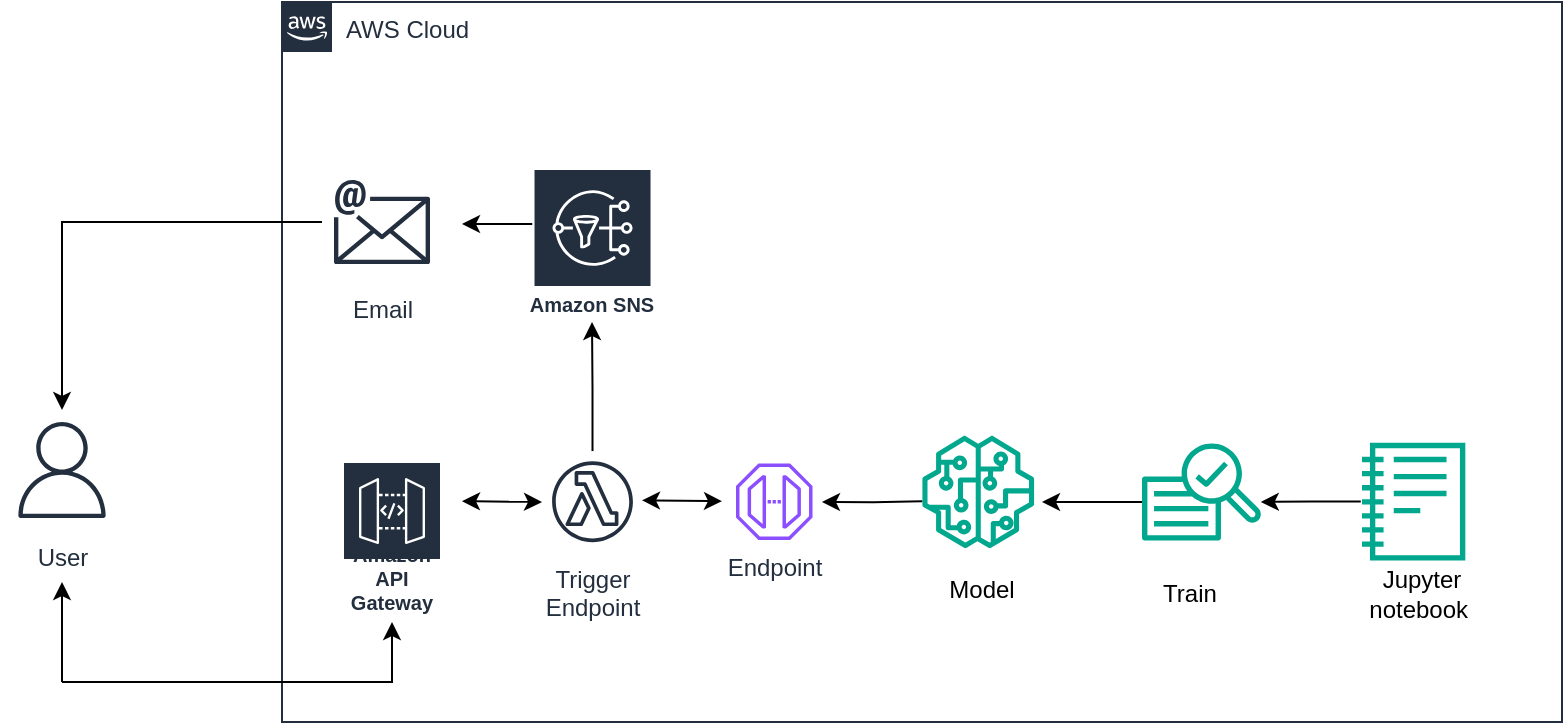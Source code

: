 <mxfile version="24.8.6">
  <diagram id="Ht1M8jgEwFfnCIfOTk4-" name="Page-1">
    <mxGraphModel dx="1149" dy="631" grid="1" gridSize="10" guides="1" tooltips="1" connect="1" arrows="1" fold="1" page="1" pageScale="1" pageWidth="1169" pageHeight="827" math="0" shadow="0">
      <root>
        <mxCell id="0" />
        <mxCell id="1" parent="0" />
        <mxCell id="UEzPUAAOIrF-is8g5C7q-74" value="AWS Cloud" style="points=[[0,0],[0.25,0],[0.5,0],[0.75,0],[1,0],[1,0.25],[1,0.5],[1,0.75],[1,1],[0.75,1],[0.5,1],[0.25,1],[0,1],[0,0.75],[0,0.5],[0,0.25]];outlineConnect=0;gradientColor=none;html=1;whiteSpace=wrap;fontSize=12;fontStyle=0;shape=mxgraph.aws4.group;grIcon=mxgraph.aws4.group_aws_cloud_alt;strokeColor=#232F3E;fillColor=none;verticalAlign=top;align=left;spacingLeft=30;fontColor=#232F3E;dashed=0;labelBackgroundColor=#ffffff;container=1;pointerEvents=0;collapsible=0;recursiveResize=0;" parent="1" vertex="1">
          <mxGeometry x="190" y="210" width="640" height="360" as="geometry" />
        </mxCell>
        <mxCell id="rGrs-xFU9-m97U80FOdN-2" value="Amazon API Gateway" style="sketch=0;outlineConnect=0;fontColor=#232F3E;gradientColor=none;strokeColor=#ffffff;fillColor=#232F3E;dashed=0;verticalLabelPosition=middle;verticalAlign=bottom;align=center;html=1;whiteSpace=wrap;fontSize=10;fontStyle=1;spacing=3;shape=mxgraph.aws4.productIcon;prIcon=mxgraph.aws4.api_gateway;" vertex="1" parent="UEzPUAAOIrF-is8g5C7q-74">
          <mxGeometry x="30" y="229.5" width="50" height="80.5" as="geometry" />
        </mxCell>
        <mxCell id="rGrs-xFU9-m97U80FOdN-25" value="" style="edgeStyle=orthogonalEdgeStyle;rounded=0;orthogonalLoop=1;jettySize=auto;html=1;" edge="1" parent="UEzPUAAOIrF-is8g5C7q-74">
          <mxGeometry relative="1" as="geometry">
            <mxPoint x="320.208" y="249.584" as="sourcePoint" />
            <mxPoint x="270" y="250" as="targetPoint" />
          </mxGeometry>
        </mxCell>
        <mxCell id="rGrs-xFU9-m97U80FOdN-6" value="" style="sketch=0;outlineConnect=0;fontColor=#232F3E;gradientColor=none;fillColor=#01A88D;strokeColor=none;dashed=0;verticalLabelPosition=bottom;verticalAlign=top;align=center;html=1;fontSize=12;fontStyle=0;aspect=fixed;pointerEvents=1;shape=mxgraph.aws4.sagemaker_model;" vertex="1" parent="UEzPUAAOIrF-is8g5C7q-74">
          <mxGeometry x="320" y="216.86" width="56.25" height="56.25" as="geometry" />
        </mxCell>
        <mxCell id="rGrs-xFU9-m97U80FOdN-24" value="" style="edgeStyle=orthogonalEdgeStyle;rounded=0;orthogonalLoop=1;jettySize=auto;html=1;" edge="1" parent="UEzPUAAOIrF-is8g5C7q-74" source="rGrs-xFU9-m97U80FOdN-7">
          <mxGeometry relative="1" as="geometry">
            <mxPoint x="380" y="250" as="targetPoint" />
            <Array as="points">
              <mxPoint x="403" y="250" />
              <mxPoint x="403" y="250" />
            </Array>
          </mxGeometry>
        </mxCell>
        <mxCell id="rGrs-xFU9-m97U80FOdN-7" value="" style="sketch=0;outlineConnect=0;fontColor=#232F3E;gradientColor=none;fillColor=#01A88D;strokeColor=none;dashed=0;verticalLabelPosition=bottom;verticalAlign=top;align=center;html=1;fontSize=12;fontStyle=0;aspect=fixed;pointerEvents=1;shape=mxgraph.aws4.sagemaker_train;" vertex="1" parent="UEzPUAAOIrF-is8g5C7q-74">
          <mxGeometry x="430" y="220.24" width="59.4" height="49.5" as="geometry" />
        </mxCell>
        <mxCell id="rGrs-xFU9-m97U80FOdN-23" value="" style="edgeStyle=orthogonalEdgeStyle;rounded=0;orthogonalLoop=1;jettySize=auto;html=1;" edge="1" parent="UEzPUAAOIrF-is8g5C7q-74">
          <mxGeometry relative="1" as="geometry">
            <mxPoint x="539.4" y="249.81" as="sourcePoint" />
            <mxPoint x="489.4" y="249.95" as="targetPoint" />
            <Array as="points">
              <mxPoint x="515" y="250.27" />
            </Array>
          </mxGeometry>
        </mxCell>
        <mxCell id="rGrs-xFU9-m97U80FOdN-8" value="" style="sketch=0;outlineConnect=0;fontColor=#232F3E;gradientColor=none;fillColor=#01A88D;strokeColor=none;dashed=0;verticalLabelPosition=bottom;verticalAlign=top;align=center;html=1;fontSize=12;fontStyle=0;aspect=fixed;pointerEvents=1;shape=mxgraph.aws4.sagemaker_notebook;" vertex="1" parent="UEzPUAAOIrF-is8g5C7q-74">
          <mxGeometry x="540" y="220.24" width="51.66" height="59.25" as="geometry" />
        </mxCell>
        <mxCell id="rGrs-xFU9-m97U80FOdN-36" value="" style="edgeStyle=orthogonalEdgeStyle;rounded=0;orthogonalLoop=1;jettySize=auto;html=1;" edge="1" parent="UEzPUAAOIrF-is8g5C7q-74">
          <mxGeometry relative="1" as="geometry">
            <mxPoint x="125.26" y="111" as="sourcePoint" />
            <mxPoint x="90" y="111" as="targetPoint" />
          </mxGeometry>
        </mxCell>
        <mxCell id="rGrs-xFU9-m97U80FOdN-9" value="Amazon SNS" style="sketch=0;outlineConnect=0;fontColor=#232F3E;gradientColor=none;strokeColor=#ffffff;fillColor=#232F3E;dashed=0;verticalLabelPosition=middle;verticalAlign=bottom;align=center;html=1;whiteSpace=wrap;fontSize=10;fontStyle=1;spacing=-5;shape=mxgraph.aws4.productIcon;prIcon=mxgraph.aws4.sns;" vertex="1" parent="UEzPUAAOIrF-is8g5C7q-74">
          <mxGeometry x="125.26" y="83" width="60" height="70" as="geometry" />
        </mxCell>
        <mxCell id="rGrs-xFU9-m97U80FOdN-10" value="Email" style="sketch=0;outlineConnect=0;fontColor=#232F3E;gradientColor=none;strokeColor=#232F3E;fillColor=#ffffff;dashed=0;verticalLabelPosition=bottom;verticalAlign=top;align=center;html=1;fontSize=12;fontStyle=0;aspect=fixed;shape=mxgraph.aws4.resourceIcon;resIcon=mxgraph.aws4.email;" vertex="1" parent="UEzPUAAOIrF-is8g5C7q-74">
          <mxGeometry x="20" y="80" width="60" height="60" as="geometry" />
        </mxCell>
        <mxCell id="rGrs-xFU9-m97U80FOdN-18" value="" style="endArrow=classic;startArrow=classic;html=1;rounded=0;" edge="1" parent="UEzPUAAOIrF-is8g5C7q-74">
          <mxGeometry width="50" height="50" relative="1" as="geometry">
            <mxPoint x="90" y="249.58" as="sourcePoint" />
            <mxPoint x="130" y="250" as="targetPoint" />
          </mxGeometry>
        </mxCell>
        <mxCell id="rGrs-xFU9-m97U80FOdN-34" value="" style="edgeStyle=orthogonalEdgeStyle;rounded=0;orthogonalLoop=1;jettySize=auto;html=1;" edge="1" parent="UEzPUAAOIrF-is8g5C7q-74" source="rGrs-xFU9-m97U80FOdN-19">
          <mxGeometry relative="1" as="geometry">
            <mxPoint x="155" y="160" as="targetPoint" />
          </mxGeometry>
        </mxCell>
        <mxCell id="rGrs-xFU9-m97U80FOdN-19" value="Trigger&lt;br&gt;Endpoint" style="sketch=0;outlineConnect=0;fontColor=#232F3E;gradientColor=none;strokeColor=#232F3E;fillColor=#ffffff;dashed=0;verticalLabelPosition=bottom;verticalAlign=top;align=center;html=1;fontSize=12;fontStyle=0;aspect=fixed;shape=mxgraph.aws4.resourceIcon;resIcon=mxgraph.aws4.lambda_function;" vertex="1" parent="UEzPUAAOIrF-is8g5C7q-74">
          <mxGeometry x="130" y="224.61" width="50.51" height="50.51" as="geometry" />
        </mxCell>
        <mxCell id="rGrs-xFU9-m97U80FOdN-26" value="Model" style="text;html=1;align=center;verticalAlign=middle;whiteSpace=wrap;rounded=0;" vertex="1" parent="UEzPUAAOIrF-is8g5C7q-74">
          <mxGeometry x="320" y="279.49" width="60" height="30" as="geometry" />
        </mxCell>
        <mxCell id="rGrs-xFU9-m97U80FOdN-27" value="Train" style="text;html=1;align=center;verticalAlign=middle;whiteSpace=wrap;rounded=0;" vertex="1" parent="UEzPUAAOIrF-is8g5C7q-74">
          <mxGeometry x="424.4" y="281.49" width="60" height="30" as="geometry" />
        </mxCell>
        <mxCell id="rGrs-xFU9-m97U80FOdN-28" value="Jupyter notebook&amp;nbsp;" style="text;html=1;align=center;verticalAlign=middle;whiteSpace=wrap;rounded=0;" vertex="1" parent="UEzPUAAOIrF-is8g5C7q-74">
          <mxGeometry x="540" y="281.49" width="60" height="30" as="geometry" />
        </mxCell>
        <mxCell id="rGrs-xFU9-m97U80FOdN-31" value="Endpoint" style="sketch=0;outlineConnect=0;fontColor=#232F3E;gradientColor=none;fillColor=#8C4FFF;strokeColor=none;dashed=0;verticalLabelPosition=bottom;verticalAlign=top;align=center;html=1;fontSize=12;fontStyle=0;aspect=fixed;pointerEvents=1;shape=mxgraph.aws4.endpoint;" vertex="1" parent="UEzPUAAOIrF-is8g5C7q-74">
          <mxGeometry x="227" y="230.74" width="38.26" height="38.26" as="geometry" />
        </mxCell>
        <mxCell id="rGrs-xFU9-m97U80FOdN-33" value="" style="endArrow=classic;startArrow=classic;html=1;rounded=0;" edge="1" parent="UEzPUAAOIrF-is8g5C7q-74">
          <mxGeometry width="50" height="50" relative="1" as="geometry">
            <mxPoint x="180" y="249.15" as="sourcePoint" />
            <mxPoint x="220" y="249.57" as="targetPoint" />
          </mxGeometry>
        </mxCell>
        <mxCell id="rGrs-xFU9-m97U80FOdN-12" value="User" style="sketch=0;outlineConnect=0;fontColor=#232F3E;gradientColor=none;strokeColor=#232F3E;fillColor=#ffffff;dashed=0;verticalLabelPosition=bottom;verticalAlign=top;align=center;html=1;fontSize=12;fontStyle=0;aspect=fixed;shape=mxgraph.aws4.resourceIcon;resIcon=mxgraph.aws4.user;" vertex="1" parent="1">
          <mxGeometry x="50" y="414" width="60" height="60" as="geometry" />
        </mxCell>
        <mxCell id="rGrs-xFU9-m97U80FOdN-16" value="" style="endArrow=classic;html=1;rounded=0;" edge="1" parent="1" target="rGrs-xFU9-m97U80FOdN-2">
          <mxGeometry width="50" height="50" relative="1" as="geometry">
            <mxPoint x="80" y="550" as="sourcePoint" />
            <mxPoint x="210" y="530" as="targetPoint" />
            <Array as="points">
              <mxPoint x="245" y="550" />
            </Array>
          </mxGeometry>
        </mxCell>
        <mxCell id="rGrs-xFU9-m97U80FOdN-17" value="" style="endArrow=classic;html=1;rounded=0;" edge="1" parent="1">
          <mxGeometry width="50" height="50" relative="1" as="geometry">
            <mxPoint x="80" y="550" as="sourcePoint" />
            <mxPoint x="80" y="500" as="targetPoint" />
          </mxGeometry>
        </mxCell>
        <mxCell id="rGrs-xFU9-m97U80FOdN-38" value="" style="edgeStyle=orthogonalEdgeStyle;rounded=0;orthogonalLoop=1;jettySize=auto;html=1;" edge="1" parent="1" source="rGrs-xFU9-m97U80FOdN-10" target="rGrs-xFU9-m97U80FOdN-12">
          <mxGeometry relative="1" as="geometry">
            <Array as="points">
              <mxPoint x="80" y="320" />
            </Array>
          </mxGeometry>
        </mxCell>
      </root>
    </mxGraphModel>
  </diagram>
</mxfile>
